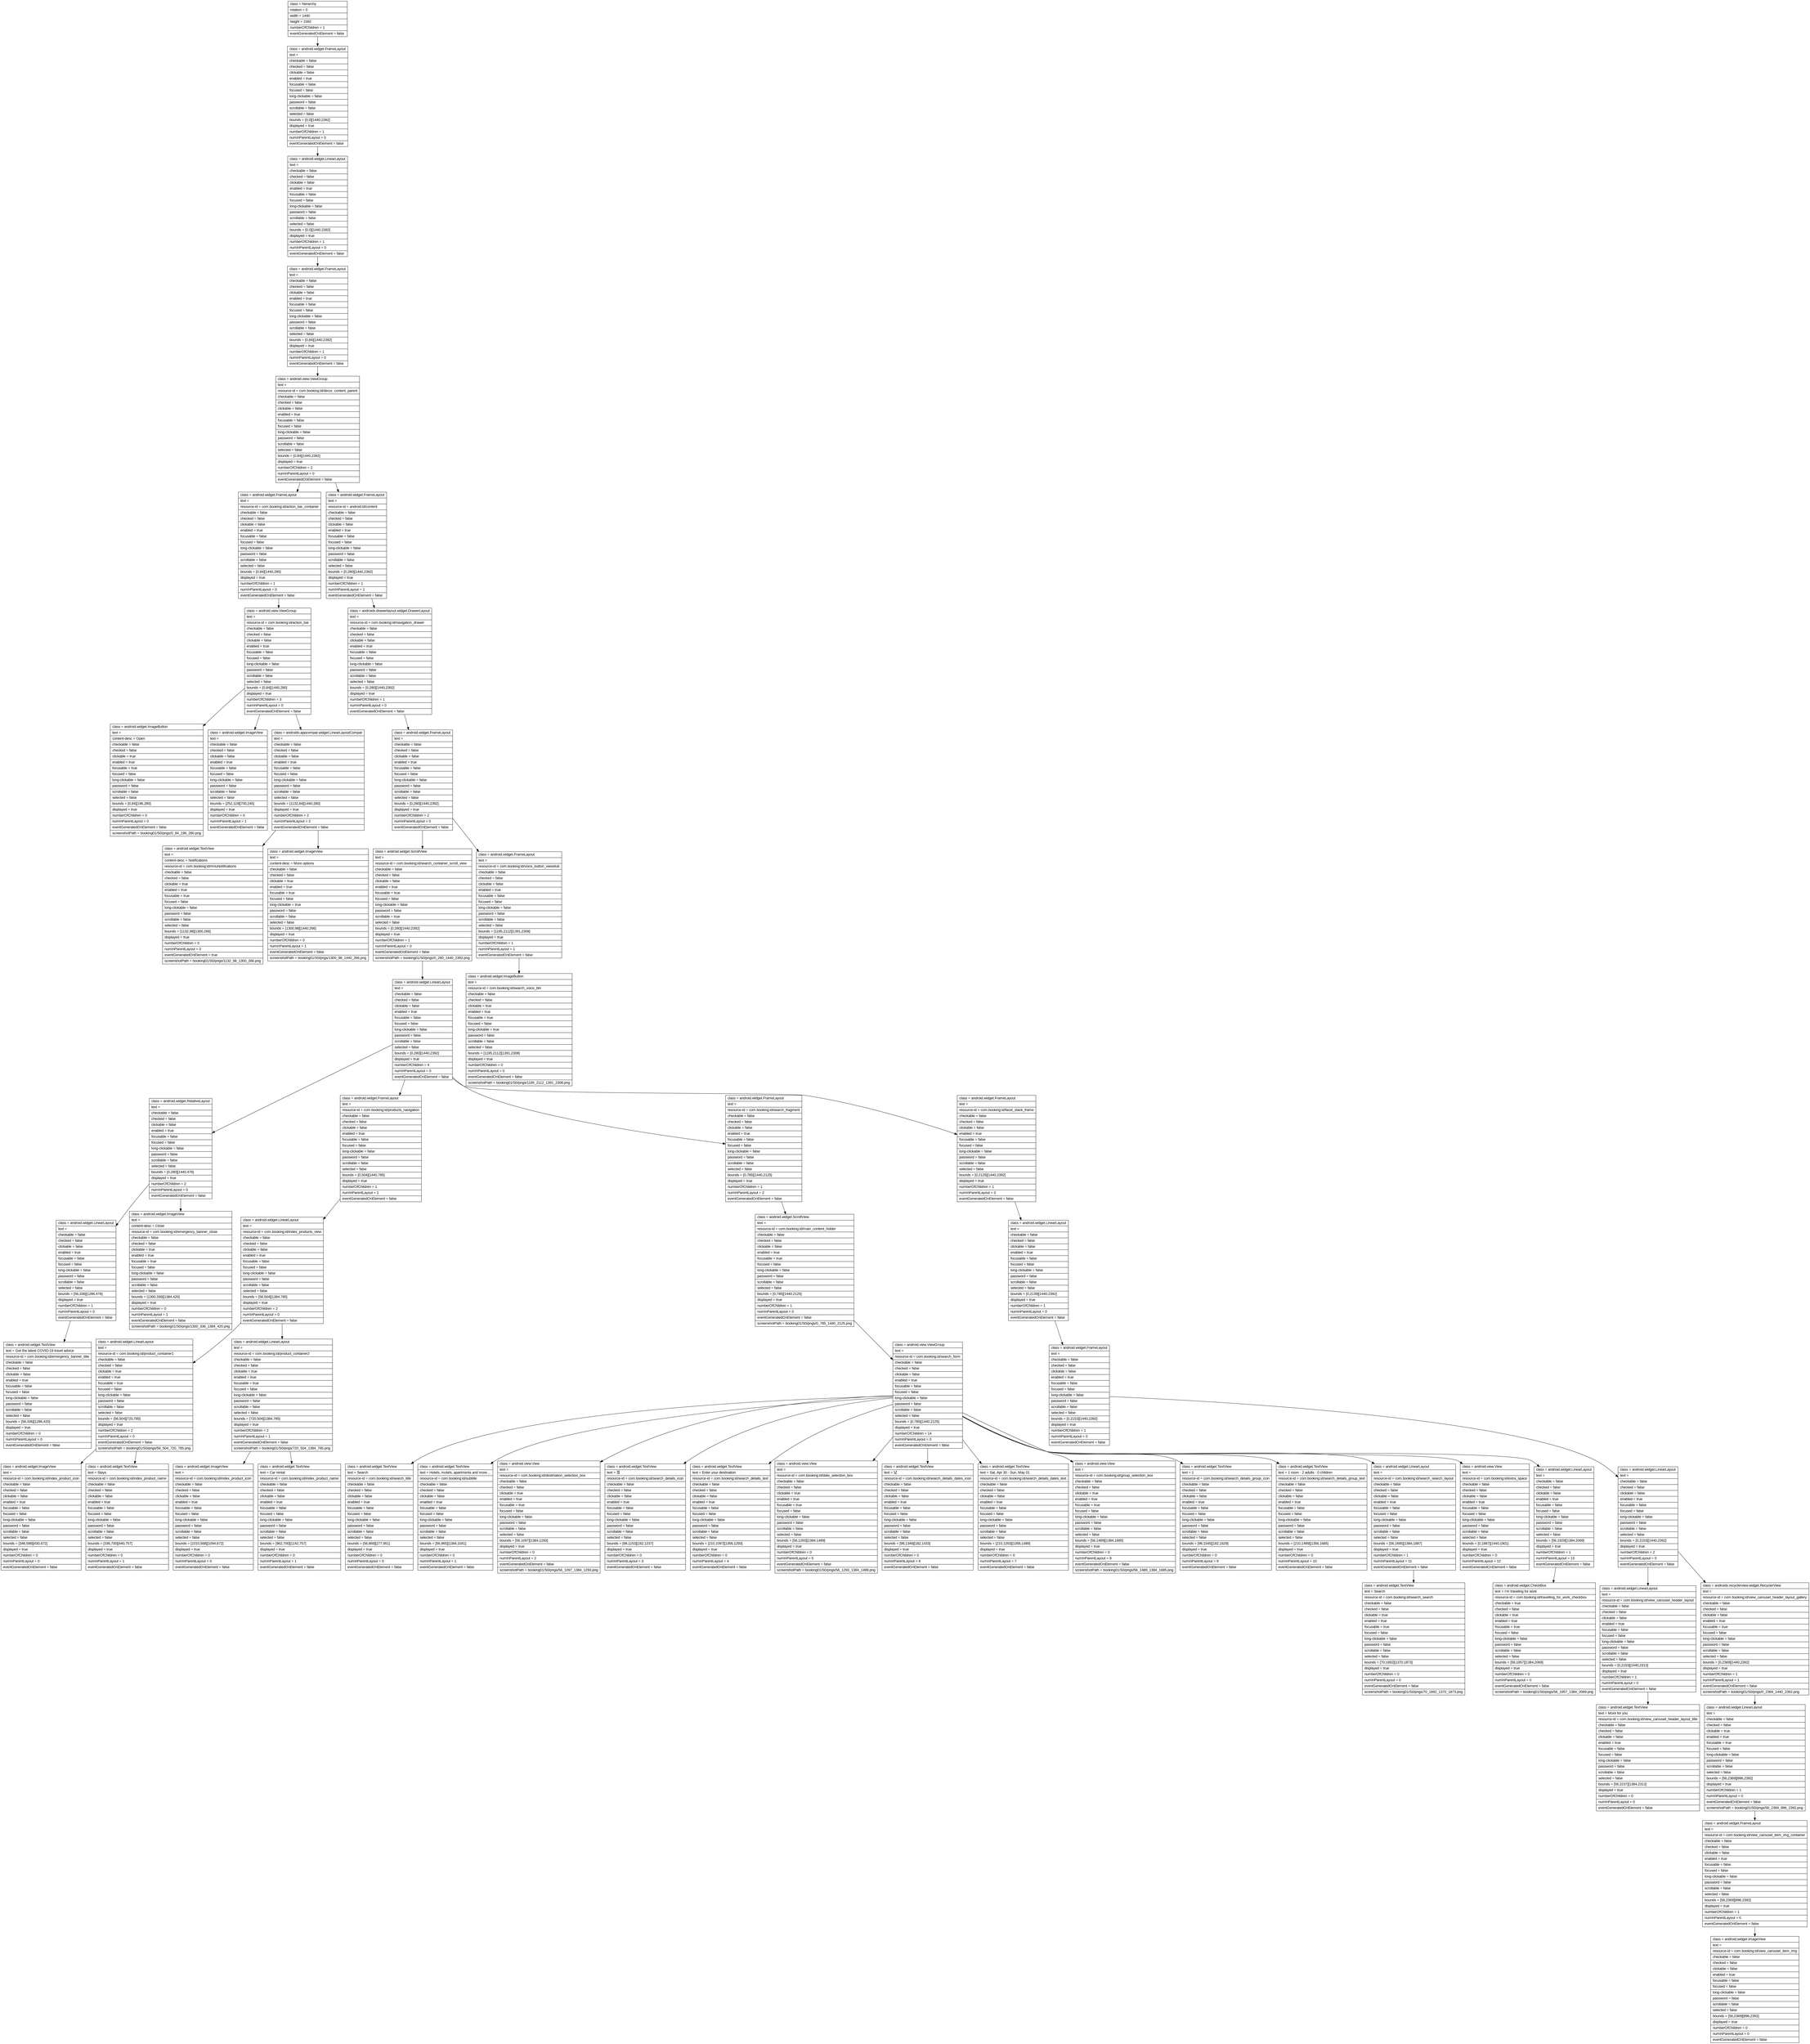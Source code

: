 digraph Layout {

	node [shape=record fontname=Arial];

	0	[label="{class = hierarchy\l|rotation = 0\l|width = 1440\l|height = 2392\l|numberOfChildren = 1\l|eventGeneratedOnElement = false \l}"]
	1	[label="{class = android.widget.FrameLayout\l|text = \l|checkable = false\l|checked = false\l|clickable = false\l|enabled = true\l|focusable = false\l|focused = false\l|long-clickable = false\l|password = false\l|scrollable = false\l|selected = false\l|bounds = [0,0][1440,2392]\l|displayed = true\l|numberOfChildren = 1\l|numInParentLayout = 0\l|eventGeneratedOnElement = false \l}"]
	2	[label="{class = android.widget.LinearLayout\l|text = \l|checkable = false\l|checked = false\l|clickable = false\l|enabled = true\l|focusable = false\l|focused = false\l|long-clickable = false\l|password = false\l|scrollable = false\l|selected = false\l|bounds = [0,0][1440,2392]\l|displayed = true\l|numberOfChildren = 1\l|numInParentLayout = 0\l|eventGeneratedOnElement = false \l}"]
	3	[label="{class = android.widget.FrameLayout\l|text = \l|checkable = false\l|checked = false\l|clickable = false\l|enabled = true\l|focusable = false\l|focused = false\l|long-clickable = false\l|password = false\l|scrollable = false\l|selected = false\l|bounds = [0,84][1440,2392]\l|displayed = true\l|numberOfChildren = 1\l|numInParentLayout = 0\l|eventGeneratedOnElement = false \l}"]
	4	[label="{class = android.view.ViewGroup\l|text = \l|resource-id = com.booking:id/decor_content_parent\l|checkable = false\l|checked = false\l|clickable = false\l|enabled = true\l|focusable = false\l|focused = false\l|long-clickable = false\l|password = false\l|scrollable = false\l|selected = false\l|bounds = [0,84][1440,2392]\l|displayed = true\l|numberOfChildren = 2\l|numInParentLayout = 0\l|eventGeneratedOnElement = false \l}"]
	5	[label="{class = android.widget.FrameLayout\l|text = \l|resource-id = com.booking:id/action_bar_container\l|checkable = false\l|checked = false\l|clickable = false\l|enabled = true\l|focusable = false\l|focused = false\l|long-clickable = false\l|password = false\l|scrollable = false\l|selected = false\l|bounds = [0,84][1440,280]\l|displayed = true\l|numberOfChildren = 1\l|numInParentLayout = 0\l|eventGeneratedOnElement = false \l}"]
	6	[label="{class = android.widget.FrameLayout\l|text = \l|resource-id = android:id/content\l|checkable = false\l|checked = false\l|clickable = false\l|enabled = true\l|focusable = false\l|focused = false\l|long-clickable = false\l|password = false\l|scrollable = false\l|selected = false\l|bounds = [0,280][1440,2392]\l|displayed = true\l|numberOfChildren = 1\l|numInParentLayout = 1\l|eventGeneratedOnElement = false \l}"]
	7	[label="{class = android.view.ViewGroup\l|text = \l|resource-id = com.booking:id/action_bar\l|checkable = false\l|checked = false\l|clickable = false\l|enabled = true\l|focusable = false\l|focused = false\l|long-clickable = false\l|password = false\l|scrollable = false\l|selected = false\l|bounds = [0,84][1440,280]\l|displayed = true\l|numberOfChildren = 3\l|numInParentLayout = 0\l|eventGeneratedOnElement = false \l}"]
	8	[label="{class = androidx.drawerlayout.widget.DrawerLayout\l|text = \l|resource-id = com.booking:id/navigation_drawer\l|checkable = false\l|checked = false\l|clickable = false\l|enabled = true\l|focusable = false\l|focused = false\l|long-clickable = false\l|password = false\l|scrollable = false\l|selected = false\l|bounds = [0,280][1440,2392]\l|displayed = true\l|numberOfChildren = 1\l|numInParentLayout = 0\l|eventGeneratedOnElement = false \l}"]
	9	[label="{class = android.widget.ImageButton\l|text = \l|content-desc = Open\l|checkable = false\l|checked = false\l|clickable = true\l|enabled = true\l|focusable = true\l|focused = false\l|long-clickable = false\l|password = false\l|scrollable = false\l|selected = false\l|bounds = [0,84][196,280]\l|displayed = true\l|numberOfChildren = 0\l|numInParentLayout = 0\l|eventGeneratedOnElement = false \l|screenshotPath = booking01/S0/pngs/0_84_196_280.png\l}"]
	10	[label="{class = android.widget.ImageView\l|text = \l|checkable = false\l|checked = false\l|clickable = false\l|enabled = true\l|focusable = false\l|focused = false\l|long-clickable = false\l|password = false\l|scrollable = false\l|selected = false\l|bounds = [252,119][700,245]\l|displayed = true\l|numberOfChildren = 0\l|numInParentLayout = 1\l|eventGeneratedOnElement = false \l}"]
	11	[label="{class = androidx.appcompat.widget.LinearLayoutCompat\l|text = \l|checkable = false\l|checked = false\l|clickable = false\l|enabled = true\l|focusable = false\l|focused = false\l|long-clickable = false\l|password = false\l|scrollable = false\l|selected = false\l|bounds = [1132,84][1440,280]\l|displayed = true\l|numberOfChildren = 2\l|numInParentLayout = 2\l|eventGeneratedOnElement = false \l}"]
	12	[label="{class = android.widget.FrameLayout\l|text = \l|checkable = false\l|checked = false\l|clickable = false\l|enabled = true\l|focusable = false\l|focused = false\l|long-clickable = false\l|password = false\l|scrollable = false\l|selected = false\l|bounds = [0,280][1440,2392]\l|displayed = true\l|numberOfChildren = 2\l|numInParentLayout = 0\l|eventGeneratedOnElement = false \l}"]
	13	[label="{class = android.widget.TextView\l|text = \l|content-desc = Notifications\l|resource-id = com.booking:id/mnuNotifications\l|checkable = false\l|checked = false\l|clickable = true\l|enabled = true\l|focusable = true\l|focused = false\l|long-clickable = false\l|password = false\l|scrollable = false\l|selected = false\l|bounds = [1132,98][1300,266]\l|displayed = true\l|numberOfChildren = 0\l|numInParentLayout = 0\l|eventGeneratedOnElement = true \l|screenshotPath = booking01/S0/pngs/1132_98_1300_266.png\l}"]
	14	[label="{class = android.widget.ImageView\l|text = \l|content-desc = More options\l|checkable = false\l|checked = false\l|clickable = true\l|enabled = true\l|focusable = true\l|focused = false\l|long-clickable = true\l|password = false\l|scrollable = false\l|selected = false\l|bounds = [1300,98][1440,266]\l|displayed = true\l|numberOfChildren = 0\l|numInParentLayout = 1\l|eventGeneratedOnElement = false \l|screenshotPath = booking01/S0/pngs/1300_98_1440_266.png\l}"]
	15	[label="{class = android.widget.ScrollView\l|text = \l|resource-id = com.booking:id/search_container_scroll_view\l|checkable = false\l|checked = false\l|clickable = false\l|enabled = true\l|focusable = true\l|focused = false\l|long-clickable = false\l|password = false\l|scrollable = true\l|selected = false\l|bounds = [0,280][1440,2392]\l|displayed = true\l|numberOfChildren = 1\l|numInParentLayout = 0\l|eventGeneratedOnElement = false \l|screenshotPath = booking01/S0/pngs/0_280_1440_2392.png\l}"]
	16	[label="{class = android.widget.FrameLayout\l|text = \l|resource-id = com.booking:id/voice_button_viewstub\l|checkable = false\l|checked = false\l|clickable = false\l|enabled = true\l|focusable = false\l|focused = false\l|long-clickable = false\l|password = false\l|scrollable = false\l|selected = false\l|bounds = [1195,2112][1391,2308]\l|displayed = true\l|numberOfChildren = 1\l|numInParentLayout = 1\l|eventGeneratedOnElement = false \l}"]
	17	[label="{class = android.widget.LinearLayout\l|text = \l|checkable = false\l|checked = false\l|clickable = false\l|enabled = true\l|focusable = false\l|focused = false\l|long-clickable = false\l|password = false\l|scrollable = false\l|selected = false\l|bounds = [0,280][1440,2392]\l|displayed = true\l|numberOfChildren = 4\l|numInParentLayout = 0\l|eventGeneratedOnElement = false \l}"]
	18	[label="{class = android.widget.ImageButton\l|text = \l|resource-id = com.booking:id/search_voice_btn\l|checkable = false\l|checked = false\l|clickable = true\l|enabled = true\l|focusable = true\l|focused = false\l|long-clickable = true\l|password = false\l|scrollable = false\l|selected = false\l|bounds = [1195,2112][1391,2308]\l|displayed = true\l|numberOfChildren = 0\l|numInParentLayout = 0\l|eventGeneratedOnElement = false \l|screenshotPath = booking01/S0/pngs/1195_2112_1391_2308.png\l}"]
	19	[label="{class = android.widget.RelativeLayout\l|text = \l|checkable = false\l|checked = false\l|clickable = false\l|enabled = true\l|focusable = false\l|focused = false\l|long-clickable = false\l|password = false\l|scrollable = false\l|selected = false\l|bounds = [0,280][1440,476]\l|displayed = true\l|numberOfChildren = 2\l|numInParentLayout = 0\l|eventGeneratedOnElement = false \l}"]
	20	[label="{class = android.widget.FrameLayout\l|text = \l|resource-id = com.booking:id/products_navigation\l|checkable = false\l|checked = false\l|clickable = false\l|enabled = true\l|focusable = false\l|focused = false\l|long-clickable = false\l|password = false\l|scrollable = false\l|selected = false\l|bounds = [0,504][1440,785]\l|displayed = true\l|numberOfChildren = 1\l|numInParentLayout = 1\l|eventGeneratedOnElement = false \l}"]
	21	[label="{class = android.widget.FrameLayout\l|text = \l|resource-id = com.booking:id/search_fragment\l|checkable = false\l|checked = false\l|clickable = false\l|enabled = true\l|focusable = false\l|focused = false\l|long-clickable = false\l|password = false\l|scrollable = false\l|selected = false\l|bounds = [0,785][1440,2125]\l|displayed = true\l|numberOfChildren = 1\l|numInParentLayout = 2\l|eventGeneratedOnElement = false \l}"]
	22	[label="{class = android.widget.FrameLayout\l|text = \l|resource-id = com.booking:id/facet_stack_frame\l|checkable = false\l|checked = false\l|clickable = false\l|enabled = true\l|focusable = false\l|focused = false\l|long-clickable = false\l|password = false\l|scrollable = false\l|selected = false\l|bounds = [0,2125][1440,2392]\l|displayed = true\l|numberOfChildren = 1\l|numInParentLayout = 3\l|eventGeneratedOnElement = false \l}"]
	23	[label="{class = android.widget.LinearLayout\l|text = \l|checkable = false\l|checked = false\l|clickable = false\l|enabled = true\l|focusable = false\l|focused = false\l|long-clickable = false\l|password = false\l|scrollable = false\l|selected = false\l|bounds = [56,336][1286,476]\l|displayed = true\l|numberOfChildren = 1\l|numInParentLayout = 0\l|eventGeneratedOnElement = false \l}"]
	24	[label="{class = android.widget.ImageView\l|text = \l|content-desc = Close\l|resource-id = com.booking:id/emergency_banner_close\l|checkable = false\l|checked = false\l|clickable = true\l|enabled = true\l|focusable = true\l|focused = false\l|long-clickable = false\l|password = false\l|scrollable = false\l|selected = false\l|bounds = [1300,336][1384,420]\l|displayed = true\l|numberOfChildren = 0\l|numInParentLayout = 1\l|eventGeneratedOnElement = false \l|screenshotPath = booking01/S0/pngs/1300_336_1384_420.png\l}"]
	25	[label="{class = android.widget.LinearLayout\l|text = \l|resource-id = com.booking:id/index_products_view\l|checkable = false\l|checked = false\l|clickable = false\l|enabled = true\l|focusable = false\l|focused = false\l|long-clickable = false\l|password = false\l|scrollable = false\l|selected = false\l|bounds = [56,504][1384,785]\l|displayed = true\l|numberOfChildren = 2\l|numInParentLayout = 0\l|eventGeneratedOnElement = false \l}"]
	26	[label="{class = android.widget.ScrollView\l|text = \l|resource-id = com.booking:id/main_content_holder\l|checkable = false\l|checked = false\l|clickable = false\l|enabled = true\l|focusable = true\l|focused = false\l|long-clickable = false\l|password = false\l|scrollable = false\l|selected = false\l|bounds = [0,785][1440,2125]\l|displayed = true\l|numberOfChildren = 1\l|numInParentLayout = 0\l|eventGeneratedOnElement = false \l|screenshotPath = booking01/S0/pngs/0_785_1440_2125.png\l}"]
	27	[label="{class = android.widget.LinearLayout\l|text = \l|checkable = false\l|checked = false\l|clickable = false\l|enabled = true\l|focusable = false\l|focused = false\l|long-clickable = false\l|password = false\l|scrollable = false\l|selected = false\l|bounds = [0,2139][1440,2392]\l|displayed = true\l|numberOfChildren = 1\l|numInParentLayout = 0\l|eventGeneratedOnElement = false \l}"]
	28	[label="{class = android.widget.TextView\l|text = Get the latest COVID-19 travel advice\l|resource-id = com.booking:id/emergency_banner_title\l|checkable = false\l|checked = false\l|clickable = false\l|enabled = true\l|focusable = false\l|focused = false\l|long-clickable = false\l|password = false\l|scrollable = false\l|selected = false\l|bounds = [56,336][1286,420]\l|displayed = true\l|numberOfChildren = 0\l|numInParentLayout = 0\l|eventGeneratedOnElement = false \l}"]
	29	[label="{class = android.widget.LinearLayout\l|text = \l|resource-id = com.booking:id/product_container1\l|checkable = false\l|checked = false\l|clickable = true\l|enabled = true\l|focusable = true\l|focused = false\l|long-clickable = false\l|password = false\l|scrollable = false\l|selected = false\l|bounds = [56,504][720,785]\l|displayed = true\l|numberOfChildren = 2\l|numInParentLayout = 0\l|eventGeneratedOnElement = false \l|screenshotPath = booking01/S0/pngs/56_504_720_785.png\l}"]
	30	[label="{class = android.widget.LinearLayout\l|text = \l|resource-id = com.booking:id/product_container2\l|checkable = false\l|checked = false\l|clickable = true\l|enabled = true\l|focusable = true\l|focused = false\l|long-clickable = false\l|password = false\l|scrollable = false\l|selected = false\l|bounds = [720,504][1384,785]\l|displayed = true\l|numberOfChildren = 2\l|numInParentLayout = 1\l|eventGeneratedOnElement = false \l|screenshotPath = booking01/S0/pngs/720_504_1384_785.png\l}"]
	31	[label="{class = android.view.ViewGroup\l|text = \l|resource-id = com.booking:id/search_form\l|checkable = false\l|checked = false\l|clickable = false\l|enabled = true\l|focusable = false\l|focused = false\l|long-clickable = false\l|password = false\l|scrollable = false\l|selected = false\l|bounds = [0,785][1440,2125]\l|displayed = true\l|numberOfChildren = 14\l|numInParentLayout = 0\l|eventGeneratedOnElement = false \l}"]
	32	[label="{class = android.widget.FrameLayout\l|text = \l|checkable = false\l|checked = false\l|clickable = false\l|enabled = true\l|focusable = false\l|focused = false\l|long-clickable = false\l|password = false\l|scrollable = false\l|selected = false\l|bounds = [0,2153][1440,2392]\l|displayed = true\l|numberOfChildren = 1\l|numInParentLayout = 0\l|eventGeneratedOnElement = false \l}"]
	33	[label="{class = android.widget.ImageView\l|text = \l|resource-id = com.booking:id/index_product_icon\l|checkable = false\l|checked = false\l|clickable = false\l|enabled = true\l|focusable = false\l|focused = false\l|long-clickable = false\l|password = false\l|scrollable = false\l|selected = false\l|bounds = [346,588][430,672]\l|displayed = true\l|numberOfChildren = 0\l|numInParentLayout = 0\l|eventGeneratedOnElement = false \l}"]
	34	[label="{class = android.widget.TextView\l|text = Stays\l|resource-id = com.booking:id/index_product_name\l|checkable = false\l|checked = false\l|clickable = false\l|enabled = true\l|focusable = false\l|focused = false\l|long-clickable = false\l|password = false\l|scrollable = false\l|selected = false\l|bounds = [336,700][440,757]\l|displayed = true\l|numberOfChildren = 0\l|numInParentLayout = 1\l|eventGeneratedOnElement = false \l}"]
	35	[label="{class = android.widget.ImageView\l|text = \l|resource-id = com.booking:id/index_product_icon\l|checkable = false\l|checked = false\l|clickable = false\l|enabled = true\l|focusable = false\l|focused = false\l|long-clickable = false\l|password = false\l|scrollable = false\l|selected = false\l|bounds = [1010,588][1094,672]\l|displayed = true\l|numberOfChildren = 0\l|numInParentLayout = 0\l|eventGeneratedOnElement = false \l}"]
	36	[label="{class = android.widget.TextView\l|text = Car rental\l|resource-id = com.booking:id/index_product_name\l|checkable = false\l|checked = false\l|clickable = false\l|enabled = true\l|focusable = false\l|focused = false\l|long-clickable = false\l|password = false\l|scrollable = false\l|selected = false\l|bounds = [962,700][1142,757]\l|displayed = true\l|numberOfChildren = 0\l|numInParentLayout = 1\l|eventGeneratedOnElement = false \l}"]
	37	[label="{class = android.widget.TextView\l|text = Search\l|resource-id = com.booking:id/search_title\l|checkable = false\l|checked = false\l|clickable = false\l|enabled = true\l|focusable = false\l|focused = false\l|long-clickable = false\l|password = false\l|scrollable = false\l|selected = false\l|bounds = [56,869][277,951]\l|displayed = true\l|numberOfChildren = 0\l|numInParentLayout = 0\l|eventGeneratedOnElement = false \l}"]
	38	[label="{class = android.widget.TextView\l|text = Hotels, motels, apartments and more…\l|resource-id = com.booking:id/subtitle\l|checkable = false\l|checked = false\l|clickable = false\l|enabled = true\l|focusable = false\l|focused = false\l|long-clickable = false\l|password = false\l|scrollable = false\l|selected = false\l|bounds = [56,965][1384,1041]\l|displayed = true\l|numberOfChildren = 0\l|numInParentLayout = 1\l|eventGeneratedOnElement = false \l}"]
	39	[label="{class = android.view.View\l|text = \l|resource-id = com.booking:id/destination_selection_box\l|checkable = false\l|checked = false\l|clickable = true\l|enabled = true\l|focusable = true\l|focused = false\l|long-clickable = false\l|password = false\l|scrollable = false\l|selected = false\l|bounds = [56,1097][1384,1293]\l|displayed = true\l|numberOfChildren = 0\l|numInParentLayout = 2\l|eventGeneratedOnElement = false \l|screenshotPath = booking01/S0/pngs/56_1097_1384_1293.png\l}"]
	40	[label="{class = android.widget.TextView\l|text = 뀒\l|resource-id = com.booking:id/search_details_icon\l|checkable = false\l|checked = false\l|clickable = false\l|enabled = true\l|focusable = false\l|focused = false\l|long-clickable = false\l|password = false\l|scrollable = false\l|selected = false\l|bounds = [98,1153][182,1237]\l|displayed = true\l|numberOfChildren = 0\l|numInParentLayout = 3\l|eventGeneratedOnElement = false \l}"]
	41	[label="{class = android.widget.TextView\l|text = Enter your destination\l|resource-id = com.booking:id/search_details_text\l|checkable = false\l|checked = false\l|clickable = false\l|enabled = true\l|focusable = false\l|focused = false\l|long-clickable = false\l|password = false\l|scrollable = false\l|selected = false\l|bounds = [210,1097][1356,1293]\l|displayed = true\l|numberOfChildren = 0\l|numInParentLayout = 4\l|eventGeneratedOnElement = false \l}"]
	42	[label="{class = android.view.View\l|text = \l|resource-id = com.booking:id/date_selection_box\l|checkable = false\l|checked = false\l|clickable = true\l|enabled = true\l|focusable = true\l|focused = false\l|long-clickable = false\l|password = false\l|scrollable = false\l|selected = false\l|bounds = [56,1293][1384,1489]\l|displayed = true\l|numberOfChildren = 0\l|numInParentLayout = 5\l|eventGeneratedOnElement = false \l|screenshotPath = booking01/S0/pngs/56_1293_1384_1489.png\l}"]
	43	[label="{class = android.widget.TextView\l|text = 낤\l|resource-id = com.booking:id/search_details_dates_icon\l|checkable = false\l|checked = false\l|clickable = false\l|enabled = true\l|focusable = false\l|focused = false\l|long-clickable = false\l|password = false\l|scrollable = false\l|selected = false\l|bounds = [98,1349][182,1433]\l|displayed = true\l|numberOfChildren = 0\l|numInParentLayout = 6\l|eventGeneratedOnElement = false \l}"]
	44	[label="{class = android.widget.TextView\l|text = Sat, Apr 30 - Sun, May 01\l|resource-id = com.booking:id/search_details_dates_text\l|checkable = false\l|checked = false\l|clickable = false\l|enabled = true\l|focusable = false\l|focused = false\l|long-clickable = false\l|password = false\l|scrollable = false\l|selected = false\l|bounds = [210,1293][1356,1489]\l|displayed = true\l|numberOfChildren = 0\l|numInParentLayout = 7\l|eventGeneratedOnElement = false \l}"]
	45	[label="{class = android.view.View\l|text = \l|resource-id = com.booking:id/group_selection_box\l|checkable = false\l|checked = false\l|clickable = true\l|enabled = true\l|focusable = true\l|focused = false\l|long-clickable = false\l|password = false\l|scrollable = false\l|selected = false\l|bounds = [56,1489][1384,1685]\l|displayed = true\l|numberOfChildren = 0\l|numInParentLayout = 8\l|eventGeneratedOnElement = false \l|screenshotPath = booking01/S0/pngs/56_1489_1384_1685.png\l}"]
	46	[label="{class = android.widget.TextView\l|text = 1\l|resource-id = com.booking:id/search_details_group_icon\l|checkable = false\l|checked = false\l|clickable = false\l|enabled = true\l|focusable = false\l|focused = false\l|long-clickable = false\l|password = false\l|scrollable = false\l|selected = false\l|bounds = [98,1545][182,1629]\l|displayed = true\l|numberOfChildren = 0\l|numInParentLayout = 9\l|eventGeneratedOnElement = false \l}"]
	47	[label="{class = android.widget.TextView\l|text = 1 room · 2 adults · 0 children\l|resource-id = com.booking:id/search_details_group_text\l|checkable = false\l|checked = false\l|clickable = false\l|enabled = true\l|focusable = false\l|focused = false\l|long-clickable = false\l|password = false\l|scrollable = false\l|selected = false\l|bounds = [210,1489][1356,1685]\l|displayed = true\l|numberOfChildren = 0\l|numInParentLayout = 10\l|eventGeneratedOnElement = false \l}"]
	48	[label="{class = android.widget.LinearLayout\l|text = \l|resource-id = com.booking:id/search_search_layout\l|checkable = false\l|checked = false\l|clickable = false\l|enabled = true\l|focusable = false\l|focused = false\l|long-clickable = false\l|password = false\l|scrollable = false\l|selected = false\l|bounds = [56,1685][1384,1887]\l|displayed = true\l|numberOfChildren = 1\l|numInParentLayout = 11\l|eventGeneratedOnElement = false \l}"]
	49	[label="{class = android.view.View\l|text = \l|resource-id = com.booking:id/extra_space\l|checkable = false\l|checked = false\l|clickable = false\l|enabled = true\l|focusable = false\l|focused = false\l|long-clickable = false\l|password = false\l|scrollable = false\l|selected = false\l|bounds = [0,1887][1440,1901]\l|displayed = true\l|numberOfChildren = 0\l|numInParentLayout = 12\l|eventGeneratedOnElement = false \l}"]
	50	[label="{class = android.widget.LinearLayout\l|text = \l|checkable = false\l|checked = false\l|clickable = false\l|enabled = true\l|focusable = false\l|focused = false\l|long-clickable = false\l|password = false\l|scrollable = false\l|selected = false\l|bounds = [56,1929][1384,2069]\l|displayed = true\l|numberOfChildren = 1\l|numInParentLayout = 13\l|eventGeneratedOnElement = false \l}"]
	51	[label="{class = android.widget.LinearLayout\l|text = \l|checkable = false\l|checked = false\l|clickable = false\l|enabled = true\l|focusable = false\l|focused = false\l|long-clickable = false\l|password = false\l|scrollable = false\l|selected = false\l|bounds = [0,2153][1440,2392]\l|displayed = true\l|numberOfChildren = 2\l|numInParentLayout = 0\l|eventGeneratedOnElement = false \l}"]
	52	[label="{class = android.widget.TextView\l|text = Search\l|resource-id = com.booking:id/search_search\l|checkable = false\l|checked = false\l|clickable = true\l|enabled = true\l|focusable = true\l|focused = false\l|long-clickable = false\l|password = false\l|scrollable = false\l|selected = false\l|bounds = [70,1692][1370,1873]\l|displayed = true\l|numberOfChildren = 0\l|numInParentLayout = 0\l|eventGeneratedOnElement = false \l|screenshotPath = booking01/S0/pngs/70_1692_1370_1873.png\l}"]
	53	[label="{class = android.widget.CheckBox\l|text = I'm traveling for work\l|resource-id = com.booking:id/travelling_for_work_checkbox\l|checkable = true\l|checked = false\l|clickable = true\l|enabled = true\l|focusable = true\l|focused = false\l|long-clickable = false\l|password = false\l|scrollable = false\l|selected = false\l|bounds = [56,1957][1384,2069]\l|displayed = true\l|numberOfChildren = 0\l|numInParentLayout = 0\l|eventGeneratedOnElement = false \l|screenshotPath = booking01/S0/pngs/56_1957_1384_2069.png\l}"]
	54	[label="{class = android.widget.LinearLayout\l|text = \l|resource-id = com.booking:id/view_carousel_header_layout\l|checkable = false\l|checked = false\l|clickable = false\l|enabled = true\l|focusable = false\l|focused = false\l|long-clickable = false\l|password = false\l|scrollable = false\l|selected = false\l|bounds = [0,2153][1440,2313]\l|displayed = true\l|numberOfChildren = 1\l|numInParentLayout = 0\l|eventGeneratedOnElement = false \l}"]
	55	[label="{class = androidx.recyclerview.widget.RecyclerView\l|text = \l|resource-id = com.booking:id/view_carousel_header_layout_gallery\l|checkable = false\l|checked = false\l|clickable = false\l|enabled = true\l|focusable = true\l|focused = false\l|long-clickable = false\l|password = false\l|scrollable = false\l|selected = false\l|bounds = [0,2369][1440,2392]\l|displayed = true\l|numberOfChildren = 1\l|numInParentLayout = 1\l|eventGeneratedOnElement = false \l|screenshotPath = booking01/S0/pngs/0_2369_1440_2392.png\l}"]
	56	[label="{class = android.widget.TextView\l|text = More for you\l|resource-id = com.booking:id/view_carousel_header_layout_title\l|checkable = false\l|checked = false\l|clickable = false\l|enabled = true\l|focusable = false\l|focused = false\l|long-clickable = false\l|password = false\l|scrollable = false\l|selected = false\l|bounds = [56,2237][1384,2313]\l|displayed = true\l|numberOfChildren = 0\l|numInParentLayout = 0\l|eventGeneratedOnElement = false \l}"]
	57	[label="{class = android.widget.LinearLayout\l|text = \l|checkable = false\l|checked = false\l|clickable = true\l|enabled = true\l|focusable = true\l|focused = false\l|long-clickable = false\l|password = false\l|scrollable = false\l|selected = false\l|bounds = [56,2369][896,2392]\l|displayed = true\l|numberOfChildren = 1\l|numInParentLayout = 0\l|eventGeneratedOnElement = false \l|screenshotPath = booking01/S0/pngs/56_2369_896_2392.png\l}"]
	58	[label="{class = android.widget.FrameLayout\l|text = \l|resource-id = com.booking:id/view_carousel_item_img_container\l|checkable = false\l|checked = false\l|clickable = false\l|enabled = true\l|focusable = false\l|focused = false\l|long-clickable = false\l|password = false\l|scrollable = false\l|selected = false\l|bounds = [56,2369][896,2392]\l|displayed = true\l|numberOfChildren = 1\l|numInParentLayout = 0\l|eventGeneratedOnElement = false \l}"]
	59	[label="{class = android.widget.ImageView\l|text = \l|resource-id = com.booking:id/view_carousel_item_img\l|checkable = false\l|checked = false\l|clickable = false\l|enabled = true\l|focusable = false\l|focused = false\l|long-clickable = false\l|password = false\l|scrollable = false\l|selected = false\l|bounds = [56,2369][896,2392]\l|displayed = true\l|numberOfChildren = 0\l|numInParentLayout = 0\l|eventGeneratedOnElement = false \l}"]


	0 -> 1
	1 -> 2
	2 -> 3
	3 -> 4
	4 -> 5
	4 -> 6
	5 -> 7
	6 -> 8
	7 -> 9
	7 -> 10
	7 -> 11
	8 -> 12
	11 -> 13
	11 -> 14
	12 -> 15
	12 -> 16
	15 -> 17
	16 -> 18
	17 -> 19
	17 -> 20
	17 -> 21
	17 -> 22
	19 -> 23
	19 -> 24
	20 -> 25
	21 -> 26
	22 -> 27
	23 -> 28
	25 -> 29
	25 -> 30
	26 -> 31
	27 -> 32
	29 -> 33
	29 -> 34
	30 -> 35
	30 -> 36
	31 -> 37
	31 -> 38
	31 -> 39
	31 -> 40
	31 -> 41
	31 -> 42
	31 -> 43
	31 -> 44
	31 -> 45
	31 -> 46
	31 -> 47
	31 -> 48
	31 -> 49
	31 -> 50
	32 -> 51
	48 -> 52
	50 -> 53
	51 -> 54
	51 -> 55
	54 -> 56
	55 -> 57
	57 -> 58
	58 -> 59


}